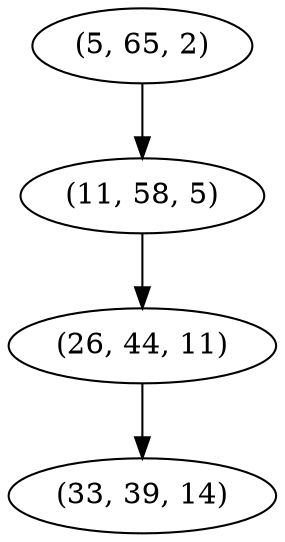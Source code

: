 digraph tree {
    "(5, 65, 2)";
    "(11, 58, 5)";
    "(26, 44, 11)";
    "(33, 39, 14)";
    "(5, 65, 2)" -> "(11, 58, 5)";
    "(11, 58, 5)" -> "(26, 44, 11)";
    "(26, 44, 11)" -> "(33, 39, 14)";
}
